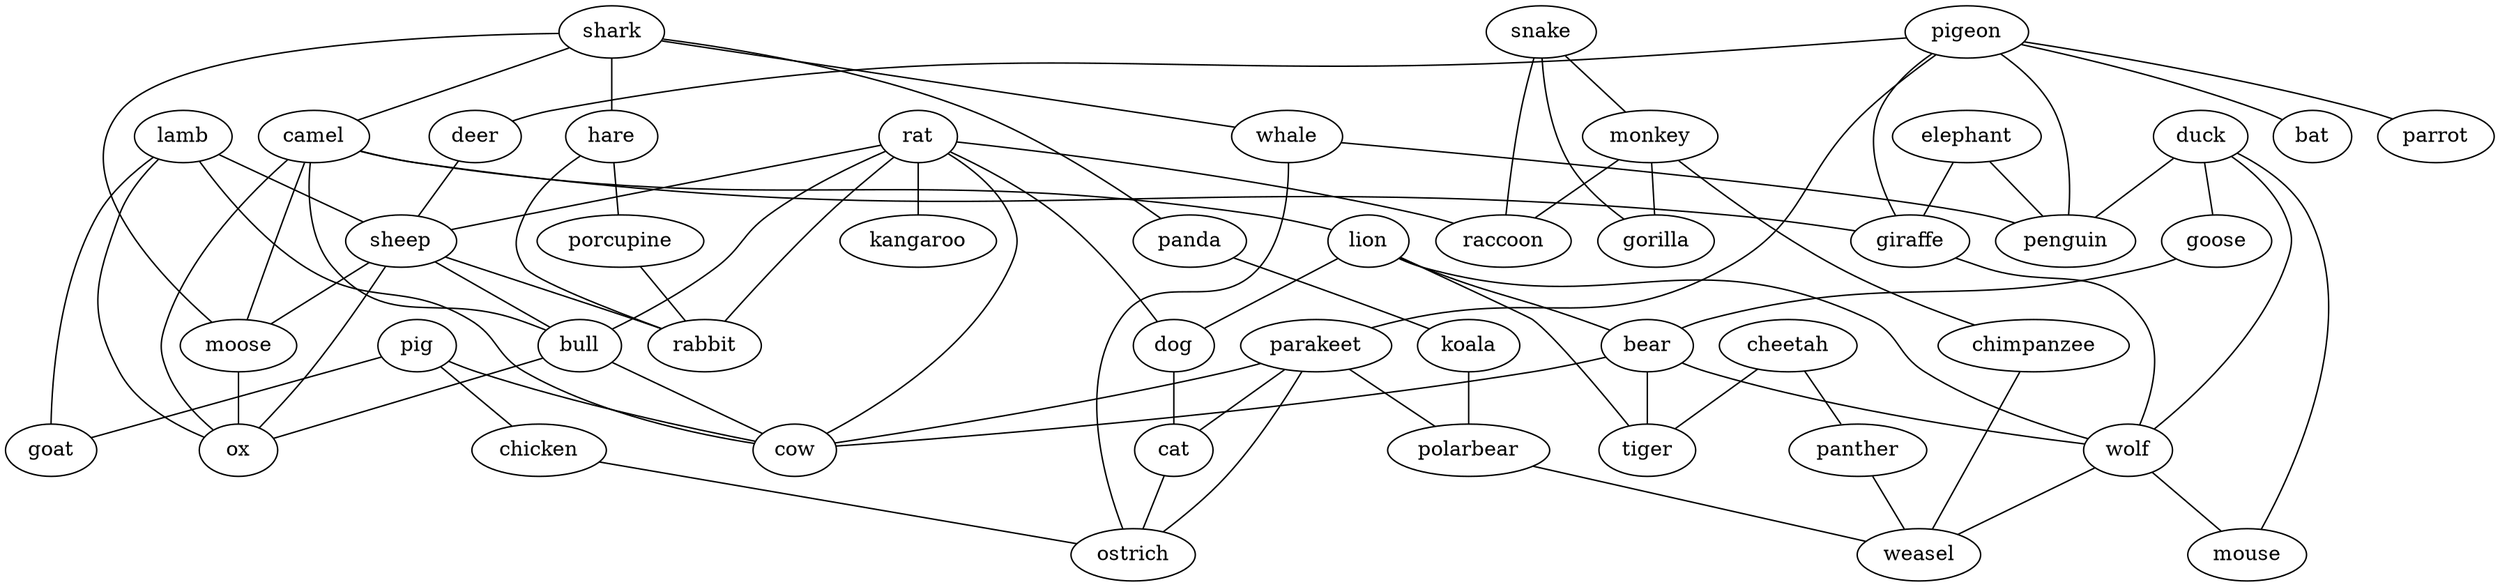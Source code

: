 strict graph G {
shark;
camel;
pigeon;
hare;
duck;
deer;
snake;
pig;
goose;
lamb;
chicken;
panda;
goat;
monkey;
parakeet;
elephant;
cheetah;
koala;
rat;
polarbear;
porcupine;
sheep;
moose;
lion;
kangaroo;
bear;
tiger;
giraffe;
chimpanzee;
rabbit;
bull;
whale;
penguin;
bat;
parrot;
cow;
panther;
dog;
cat;
gorilla;
wolf;
ox;
raccoon;
mouse;
ostrich;
weasel;
shark -- whale  [weight=1];
shark -- panda  [weight=1];
shark -- moose  [weight=1];
shark -- hare  [weight=1];
shark -- camel  [weight=1];
camel -- moose  [weight=1];
camel -- ox  [weight=1];
camel -- lion  [weight=1];
camel -- giraffe  [weight=1];
camel -- bull  [weight=1];
pigeon -- bat  [weight=1];
pigeon -- parrot  [weight=1];
pigeon -- deer  [weight=1];
pigeon -- giraffe  [weight=1];
pigeon -- parakeet  [weight=1];
pigeon -- penguin  [weight=1];
hare -- porcupine  [weight=1];
hare -- rabbit  [weight=1];
duck -- goose  [weight=1];
duck -- mouse  [weight=1];
duck -- wolf  [weight=1];
duck -- penguin  [weight=1];
deer -- sheep  [weight=1];
snake -- raccoon  [weight=1];
snake -- gorilla  [weight=1];
snake -- monkey  [weight=1];
pig -- chicken  [weight=1];
pig -- goat  [weight=1];
pig -- cow  [weight=1];
goose -- bear  [weight=1];
lamb -- sheep  [weight=1];
lamb -- goat  [weight=1];
lamb -- cow  [weight=1];
lamb -- ox  [weight=1];
chicken -- ostrich  [weight=1];
panda -- koala  [weight=1];
monkey -- chimpanzee  [weight=1];
monkey -- gorilla  [weight=1];
monkey -- raccoon  [weight=1];
parakeet -- cow  [weight=1];
parakeet -- ostrich  [weight=1];
parakeet -- cat  [weight=1];
parakeet -- polarbear  [weight=1];
elephant -- giraffe  [weight=1];
elephant -- penguin  [weight=1];
cheetah -- tiger  [weight=1];
cheetah -- panther  [weight=1];
koala -- polarbear  [weight=1];
rat -- sheep  [weight=1];
rat -- cow  [weight=1];
rat -- kangaroo  [weight=1];
rat -- dog  [weight=1];
rat -- rabbit  [weight=1];
rat -- bull  [weight=1];
rat -- raccoon  [weight=1];
polarbear -- weasel  [weight=1];
porcupine -- rabbit  [weight=1];
sheep -- moose  [weight=1];
sheep -- ox  [weight=1];
sheep -- rabbit  [weight=1];
sheep -- bull  [weight=1];
moose -- ox  [weight=1];
lion -- dog  [weight=1];
lion -- bear  [weight=1];
lion -- tiger  [weight=1];
lion -- wolf  [weight=1];
bear -- cow  [weight=1];
bear -- tiger  [weight=1];
bear -- wolf  [weight=1];
giraffe -- wolf  [weight=1];
chimpanzee -- weasel  [weight=1];
bull -- cow  [weight=1];
bull -- ox  [weight=1];
whale -- ostrich  [weight=1];
whale -- penguin  [weight=1];
panther -- weasel  [weight=1];
dog -- cat  [weight=1];
cat -- ostrich  [weight=1];
wolf -- weasel  [weight=1];
wolf -- mouse  [weight=1];
}
